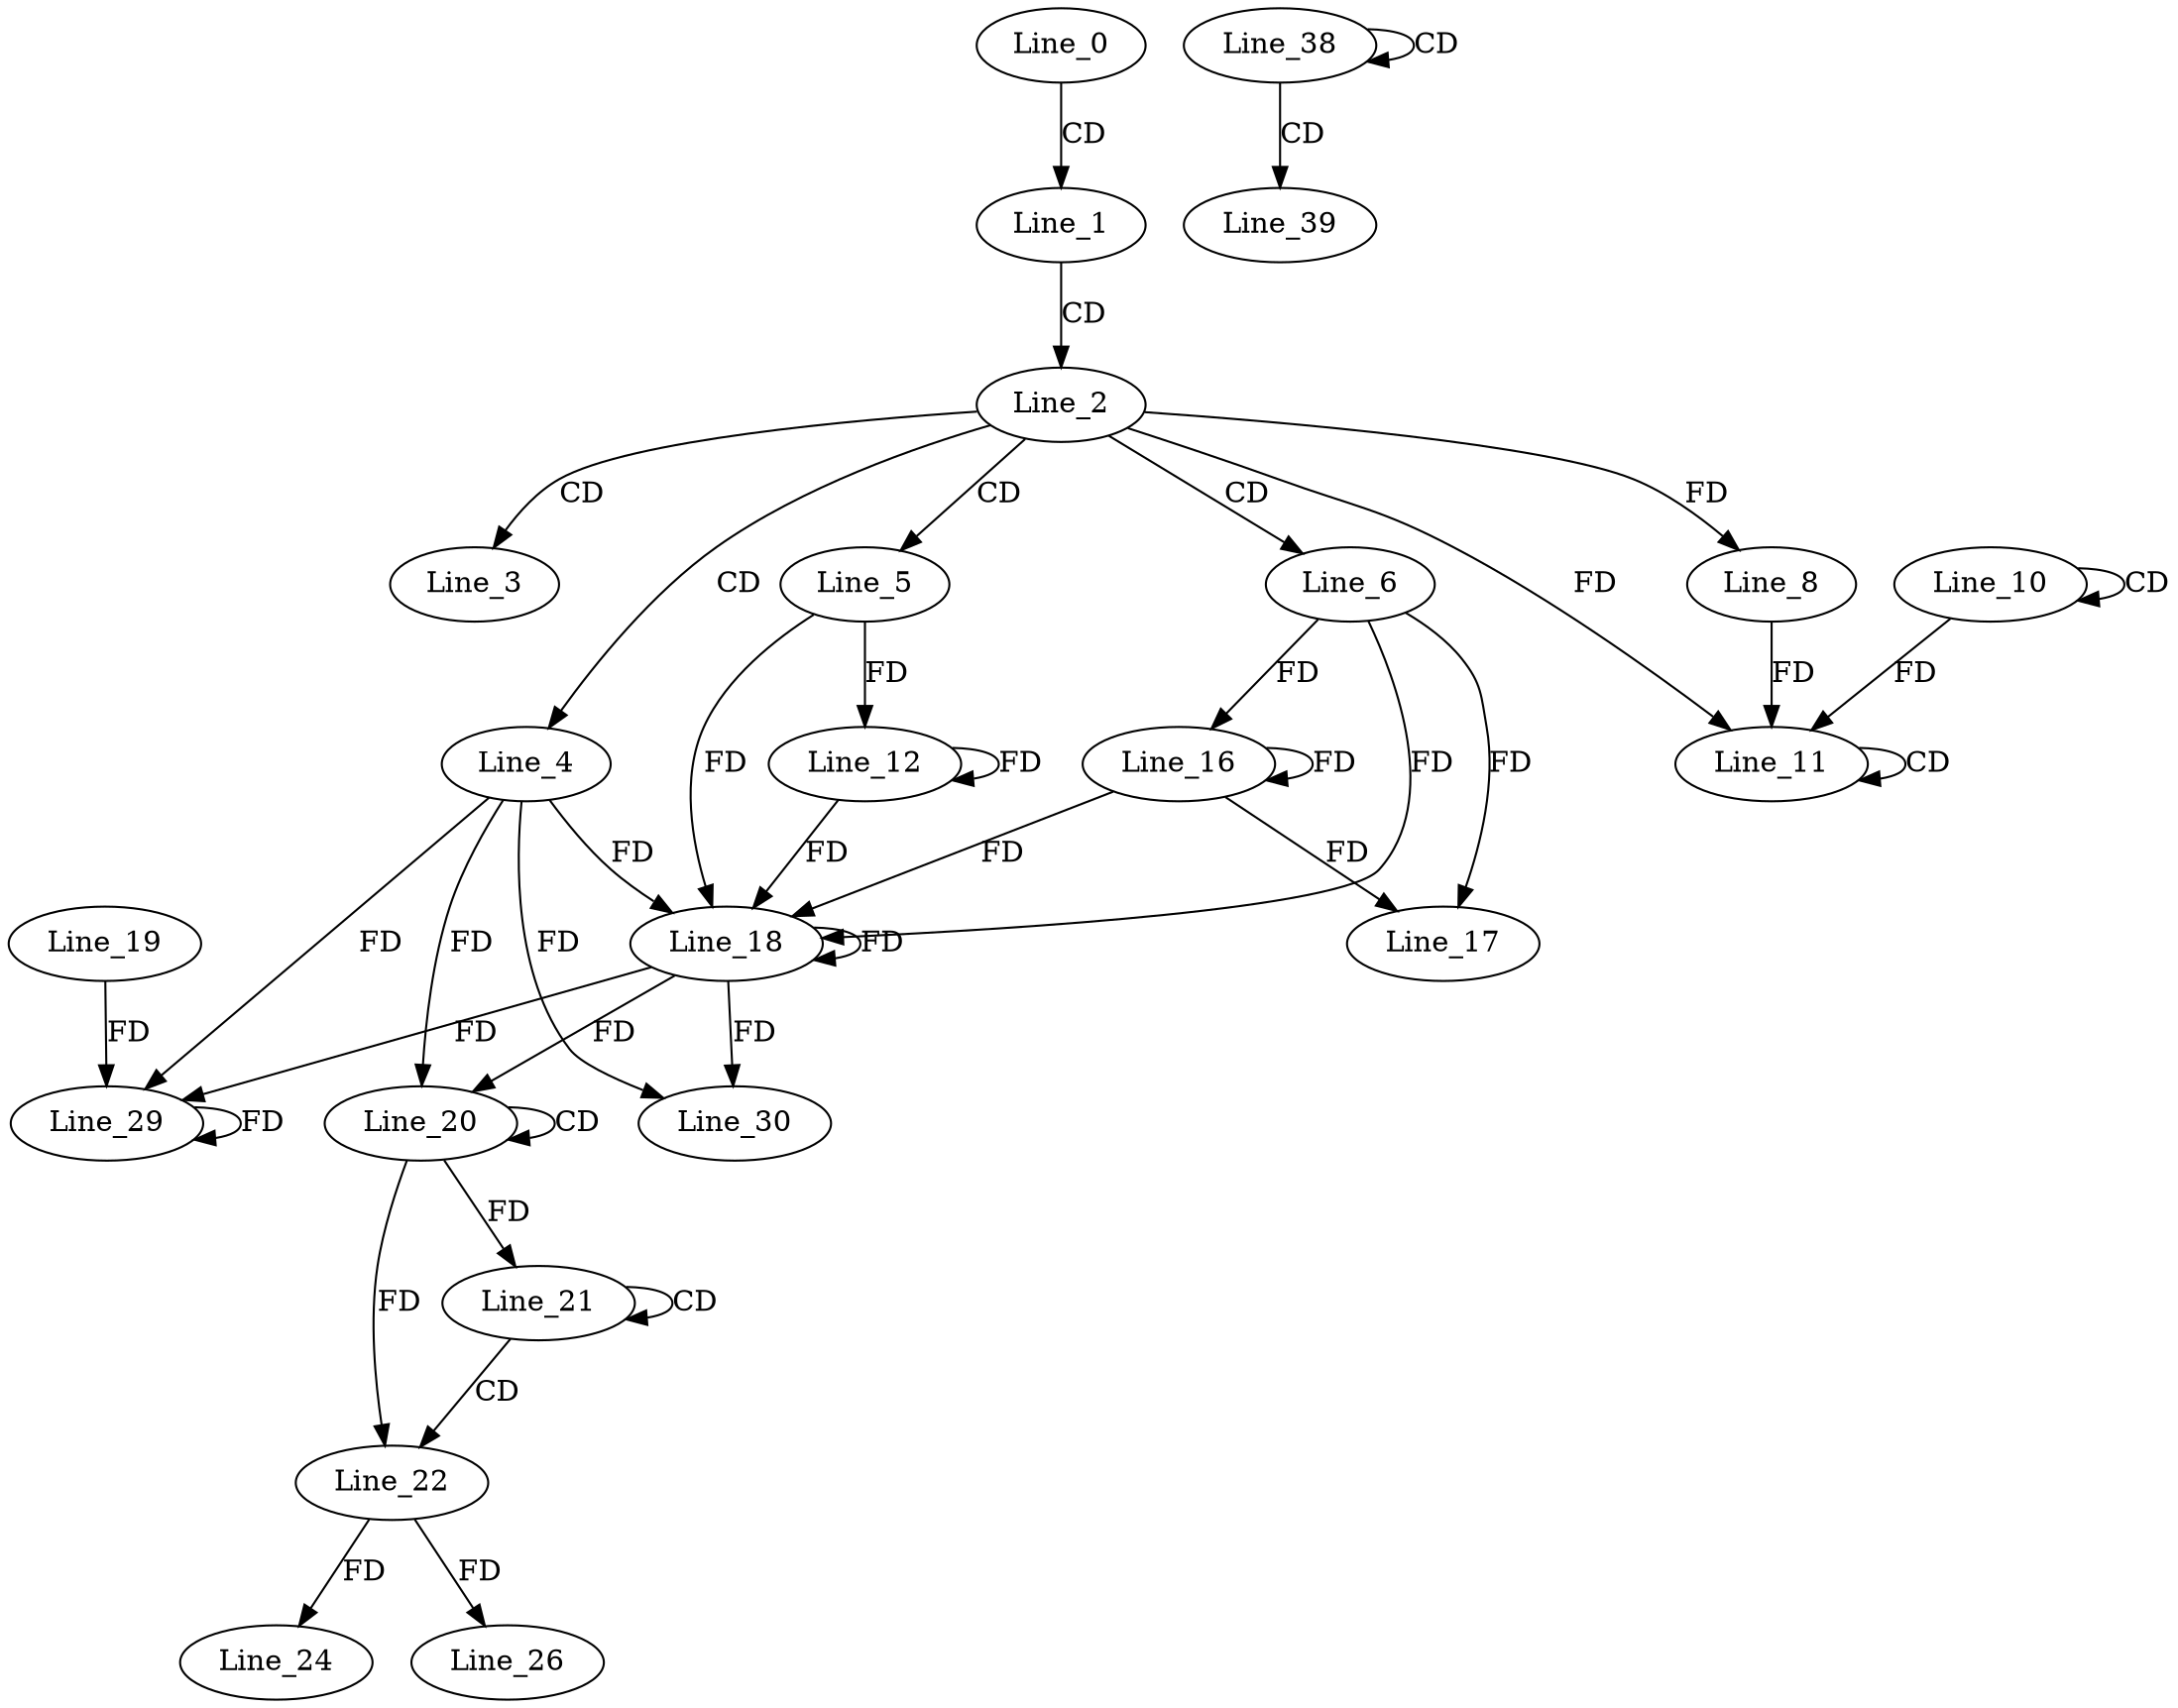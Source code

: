 digraph G {
  Line_0;
  Line_1;
  Line_2;
  Line_3;
  Line_4;
  Line_5;
  Line_6;
  Line_8;
  Line_10;
  Line_10;
  Line_11;
  Line_11;
  Line_8;
  Line_11;
  Line_12;
  Line_16;
  Line_17;
  Line_18;
  Line_18;
  Line_20;
  Line_20;
  Line_20;
  Line_21;
  Line_21;
  Line_22;
  Line_22;
  Line_24;
  Line_26;
  Line_19;
  Line_29;
  Line_29;
  Line_30;
  Line_38;
  Line_38;
  Line_39;
  Line_0 -> Line_1 [ label="CD" ];
  Line_1 -> Line_2 [ label="CD" ];
  Line_2 -> Line_3 [ label="CD" ];
  Line_2 -> Line_4 [ label="CD" ];
  Line_2 -> Line_5 [ label="CD" ];
  Line_2 -> Line_6 [ label="CD" ];
  Line_2 -> Line_8 [ label="FD" ];
  Line_10 -> Line_10 [ label="CD" ];
  Line_11 -> Line_11 [ label="CD" ];
  Line_10 -> Line_11 [ label="FD" ];
  Line_8 -> Line_11 [ label="FD" ];
  Line_2 -> Line_11 [ label="FD" ];
  Line_5 -> Line_12 [ label="FD" ];
  Line_12 -> Line_12 [ label="FD" ];
  Line_6 -> Line_16 [ label="FD" ];
  Line_16 -> Line_16 [ label="FD" ];
  Line_6 -> Line_17 [ label="FD" ];
  Line_16 -> Line_17 [ label="FD" ];
  Line_4 -> Line_18 [ label="FD" ];
  Line_18 -> Line_18 [ label="FD" ];
  Line_6 -> Line_18 [ label="FD" ];
  Line_16 -> Line_18 [ label="FD" ];
  Line_5 -> Line_18 [ label="FD" ];
  Line_12 -> Line_18 [ label="FD" ];
  Line_20 -> Line_20 [ label="CD" ];
  Line_4 -> Line_20 [ label="FD" ];
  Line_18 -> Line_20 [ label="FD" ];
  Line_21 -> Line_21 [ label="CD" ];
  Line_20 -> Line_21 [ label="FD" ];
  Line_21 -> Line_22 [ label="CD" ];
  Line_20 -> Line_22 [ label="FD" ];
  Line_22 -> Line_24 [ label="FD" ];
  Line_22 -> Line_26 [ label="FD" ];
  Line_19 -> Line_29 [ label="FD" ];
  Line_29 -> Line_29 [ label="FD" ];
  Line_4 -> Line_29 [ label="FD" ];
  Line_18 -> Line_29 [ label="FD" ];
  Line_4 -> Line_30 [ label="FD" ];
  Line_18 -> Line_30 [ label="FD" ];
  Line_38 -> Line_38 [ label="CD" ];
  Line_38 -> Line_39 [ label="CD" ];
}
